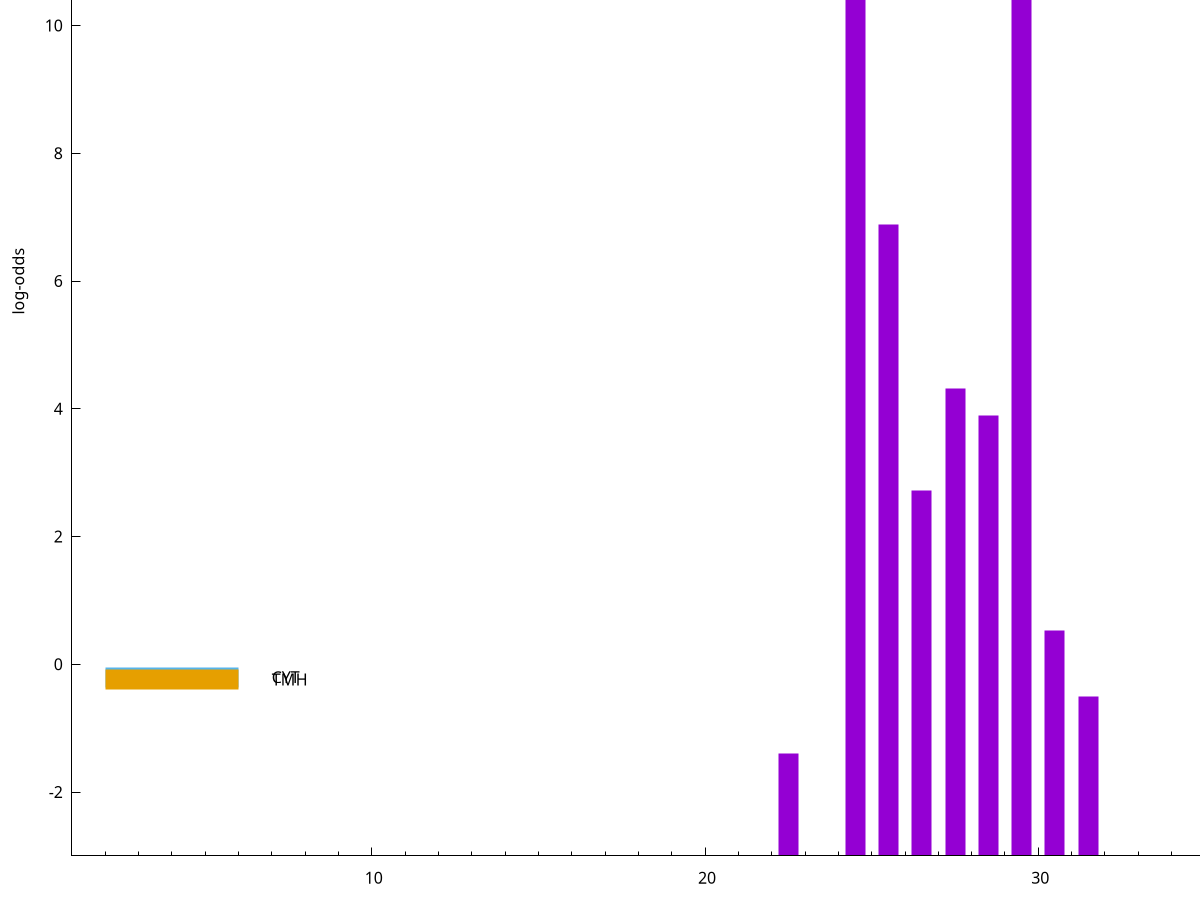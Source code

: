 set title "LipoP predictions for SRR4017825.gff"
set size 2., 1.4
set xrange [1:70] 
set mxtics 10
set yrange [-3:15]
set y2range [0:18]
set ylabel "log-odds"
set term postscript eps color solid "Helvetica" 30
set output "SRR4017825.gff49.eps"
set arrow from 2,14.2158 to 6,14.2158 nohead lt 1 lw 20
set label "SpI" at 7,14.2158
set arrow from 2,-0.200913 to 6,-0.200913 nohead lt 3 lw 20
set label "CYT" at 7,-0.200913
set arrow from 2,-0.238946 to 6,-0.238946 nohead lt 4 lw 20
set label "TMH" at 7,-0.238946
set arrow from 2,14.2158 to 6,14.2158 nohead lt 1 lw 20
set label "SpI" at 7,14.2158
# NOTE: The scores below are the log-odds scores with the threshold
# NOTE: subtracted (a hack to make gnuplot make the histogram all
# NOTE: look nice).
plot "-" axes x1y2 title "" with impulses lt 1 lw 20
29.500000 17.036200
24.500000 14.012400
25.500000 9.881100
27.500000 7.320610
28.500000 6.894330
26.500000 5.720780
30.500000 3.527225
31.500000 2.490356
22.500000 1.606400
e
exit
